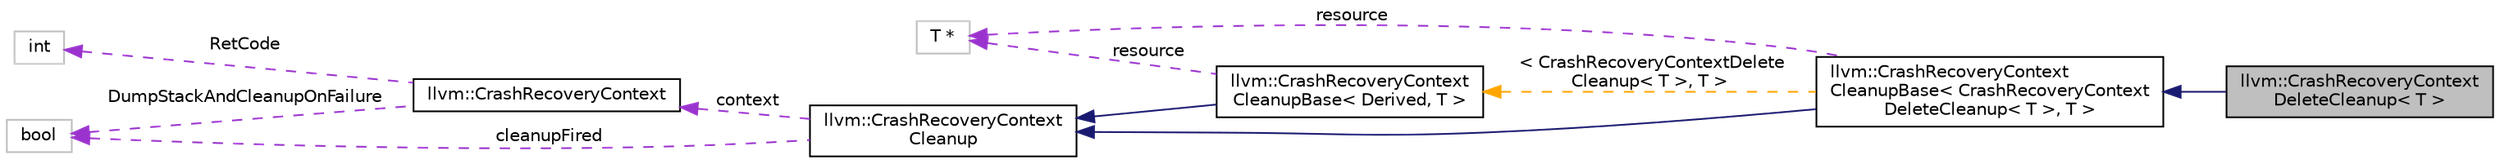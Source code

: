 digraph "llvm::CrashRecoveryContextDeleteCleanup&lt; T &gt;"
{
 // LATEX_PDF_SIZE
  bgcolor="transparent";
  edge [fontname="Helvetica",fontsize="10",labelfontname="Helvetica",labelfontsize="10"];
  node [fontname="Helvetica",fontsize="10",shape=record];
  rankdir="LR";
  Node1 [label="llvm::CrashRecoveryContext\lDeleteCleanup\< T \>",height=0.2,width=0.4,color="black", fillcolor="grey75", style="filled", fontcolor="black",tooltip="Cleanup handler that reclaims resource by calling 'delete' on it."];
  Node2 -> Node1 [dir="back",color="midnightblue",fontsize="10",style="solid",fontname="Helvetica"];
  Node2 [label="llvm::CrashRecoveryContext\lCleanupBase\< CrashRecoveryContext\lDeleteCleanup\< T \>, T \>",height=0.2,width=0.4,color="black",URL="$classllvm_1_1CrashRecoveryContextCleanupBase.html",tooltip=" "];
  Node3 -> Node2 [dir="back",color="midnightblue",fontsize="10",style="solid",fontname="Helvetica"];
  Node3 [label="llvm::CrashRecoveryContext\lCleanup",height=0.2,width=0.4,color="black",URL="$classllvm_1_1CrashRecoveryContextCleanup.html",tooltip="Abstract base class of cleanup handlers."];
  Node4 -> Node3 [dir="back",color="darkorchid3",fontsize="10",style="dashed",label=" context" ,fontname="Helvetica"];
  Node4 [label="llvm::CrashRecoveryContext",height=0.2,width=0.4,color="black",URL="$classllvm_1_1CrashRecoveryContext.html",tooltip="Crash recovery helper object."];
  Node5 -> Node4 [dir="back",color="darkorchid3",fontsize="10",style="dashed",label=" RetCode" ,fontname="Helvetica"];
  Node5 [label="int",height=0.2,width=0.4,color="grey75",tooltip=" "];
  Node6 -> Node4 [dir="back",color="darkorchid3",fontsize="10",style="dashed",label=" DumpStackAndCleanupOnFailure" ,fontname="Helvetica"];
  Node6 [label="bool",height=0.2,width=0.4,color="grey75",tooltip=" "];
  Node6 -> Node3 [dir="back",color="darkorchid3",fontsize="10",style="dashed",label=" cleanupFired" ,fontname="Helvetica"];
  Node7 -> Node2 [dir="back",color="darkorchid3",fontsize="10",style="dashed",label=" resource" ,fontname="Helvetica"];
  Node7 [label="T *",height=0.2,width=0.4,color="grey75",tooltip=" "];
  Node8 -> Node2 [dir="back",color="orange",fontsize="10",style="dashed",label=" \< CrashRecoveryContextDelete\lCleanup\< T \>, T \>" ,fontname="Helvetica"];
  Node8 [label="llvm::CrashRecoveryContext\lCleanupBase\< Derived, T \>",height=0.2,width=0.4,color="black",URL="$classllvm_1_1CrashRecoveryContextCleanupBase.html",tooltip="Base class of cleanup handler that controls recovery of resources of the given type."];
  Node3 -> Node8 [dir="back",color="midnightblue",fontsize="10",style="solid",fontname="Helvetica"];
  Node7 -> Node8 [dir="back",color="darkorchid3",fontsize="10",style="dashed",label=" resource" ,fontname="Helvetica"];
}
